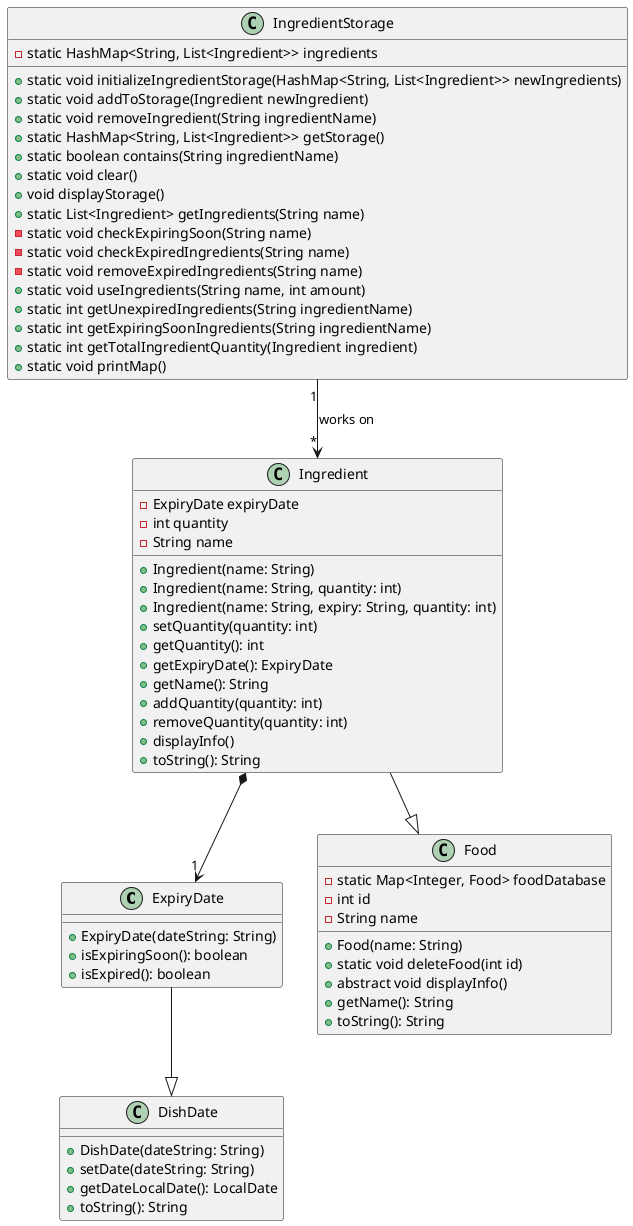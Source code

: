 @startuml

class ExpiryDate {
    +ExpiryDate(dateString: String)
    +isExpiringSoon(): boolean
    +isExpired(): boolean
}

class DishDate {
    +DishDate(dateString: String)
    +setDate(dateString: String)
    +getDateLocalDate(): LocalDate
    +toString(): String
}

class Food {
    - static Map<Integer, Food> foodDatabase
    - int id
    - String name
    + Food(name: String)
    + static void deleteFood(int id)
    + abstract void displayInfo()
    + getName(): String
    + toString(): String
}

class Ingredient {
    - ExpiryDate expiryDate
    - int quantity
    - String name
    + Ingredient(name: String)
    + Ingredient(name: String, quantity: int)
    + Ingredient(name: String, expiry: String, quantity: int)
    + setQuantity(quantity: int)
    + getQuantity(): int
    + getExpiryDate(): ExpiryDate
    + getName(): String
    + addQuantity(quantity: int)
    + removeQuantity(quantity: int)
    + displayInfo()
    + toString(): String
}

class IngredientStorage {
    -  static HashMap<String, List<Ingredient>> ingredients
    + static void initializeIngredientStorage(HashMap<String, List<Ingredient>> newIngredients)
    + static void addToStorage(Ingredient newIngredient)
    + static void removeIngredient(String ingredientName)
    + static HashMap<String, List<Ingredient>> getStorage()
    + static boolean contains(String ingredientName)
    + static void clear()
    + void displayStorage()
    + static List<Ingredient> getIngredients(String name)
    - static void checkExpiringSoon(String name)
    - static void checkExpiredIngredients(String name)
    - static void removeExpiredIngredients(String name)
    + static void useIngredients(String name, int amount)
    + static int getUnexpiredIngredients(String ingredientName)
    + static int getExpiringSoonIngredients(String ingredientName)
    + static int getTotalIngredientQuantity(Ingredient ingredient)
    + static void printMap()
}

ExpiryDate --|> DishDate
Ingredient --|> Food
Ingredient *--> "1" ExpiryDate
IngredientStorage "1" --> "*" Ingredient : works on


@enduml
